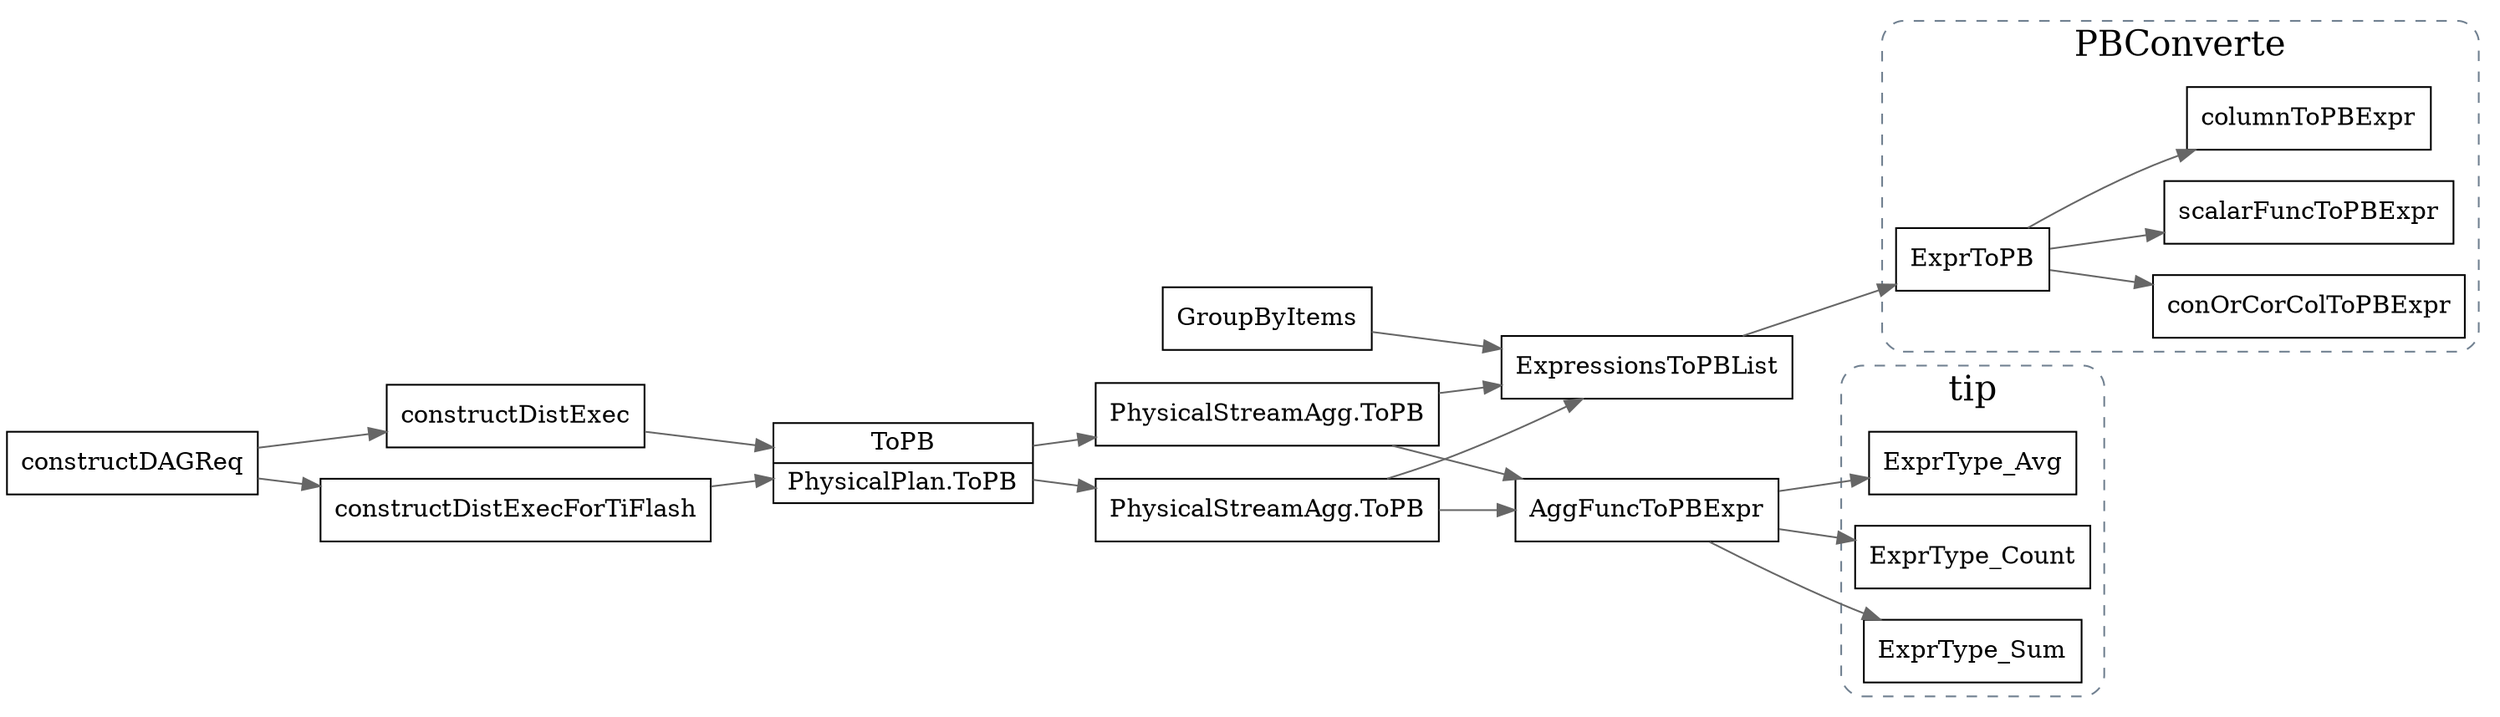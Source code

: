 digraph agg_to_pb {
  node[shape=box];
  edge[color=gray40];
  newrank=true;
  rankdir=LR;

  constructDAGReq -> {
    constructDistExec;
    constructDistExecForTiFlash;
  } -> ToPB;
  ToPB[
    shape="record";
    label="{{
      ToPB|
      PhysicalPlan.ToPB\l
    }}"];
  ToPB -> {
    PhysicalStreamAgg_ToPB;
    PhysicalHashAgg_ToPB;
  }
  PhysicalStreamAgg_ToPB[
    shape="record";
    label="{{
      PhysicalStreamAgg.ToPB
    }}"];

  PhysicalHashAgg_ToPB[
    shape="record";
    label="{{
      PhysicalStreamAgg.ToPB
    }}"];

  PhysicalStreamAgg_ToPB -> {
    ExpressionsToPBList;
    AggFuncToPBExpr;
  }
  GroupByItems -> ExpressionsToPBList;

  PhysicalHashAgg_ToPB -> {
    ExpressionsToPBList;
    AggFuncToPBExpr;
  }
  AggFuncToPBExpr -> {
    ExprType_Sum;
    ExprType_Avg;
    ExprType_Count;
  }
  ExpressionsToPBList -> {
    ExprToPB;
  }
  subgraph cluster_tipb {
    graph[label="tip";fontsize=20;style="rounded,dashed";color="slategrey"]
    ExprType_Sum;
    ExprType_Avg;
    ExprType_Count;
  }
  subgraph cluster_PBConverter {
    graph[label="PBConverte";fontsize=20;style="rounded,dashed";color="slategrey"]
    ExprToPB -> {
      conOrCorColToPBExpr;
      conOrCorColToPBExpr;
      scalarFuncToPBExpr;
      columnToPBExpr;
    }
  }
}
